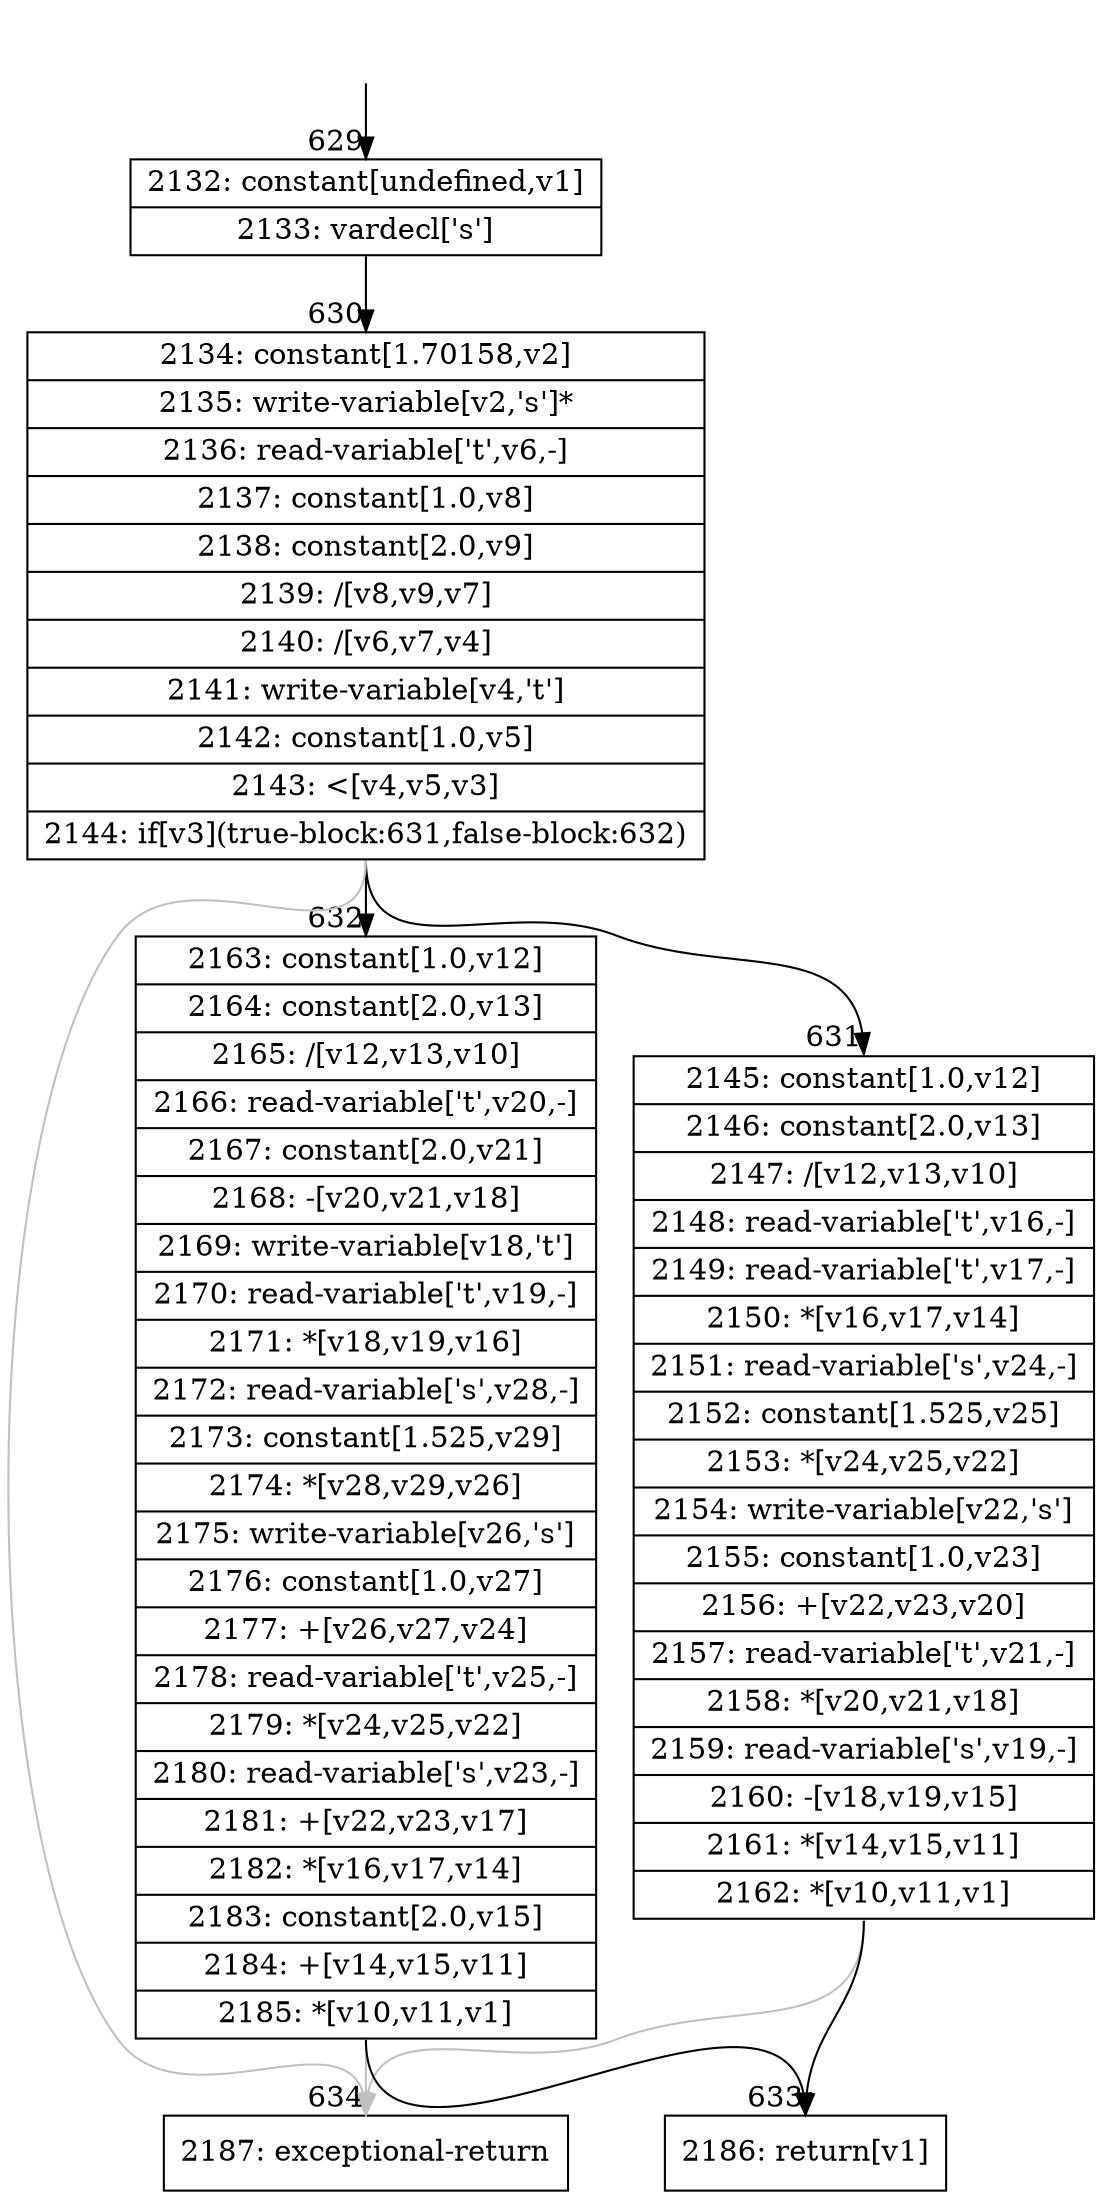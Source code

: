 digraph {
rankdir="TD"
BB_entry67[shape=none,label=""];
BB_entry67 -> BB629 [tailport=s, headport=n, headlabel="    629"]
BB629 [shape=record label="{2132: constant[undefined,v1]|2133: vardecl['s']}" ] 
BB629 -> BB630 [tailport=s, headport=n, headlabel="      630"]
BB630 [shape=record label="{2134: constant[1.70158,v2]|2135: write-variable[v2,'s']*|2136: read-variable['t',v6,-]|2137: constant[1.0,v8]|2138: constant[2.0,v9]|2139: /[v8,v9,v7]|2140: /[v6,v7,v4]|2141: write-variable[v4,'t']|2142: constant[1.0,v5]|2143: \<[v4,v5,v3]|2144: if[v3](true-block:631,false-block:632)}" ] 
BB630 -> BB631 [tailport=s, headport=n, headlabel="      631"]
BB630 -> BB632 [tailport=s, headport=n, headlabel="      632"]
BB630 -> BB634 [tailport=s, headport=n, color=gray, headlabel="      634"]
BB631 [shape=record label="{2145: constant[1.0,v12]|2146: constant[2.0,v13]|2147: /[v12,v13,v10]|2148: read-variable['t',v16,-]|2149: read-variable['t',v17,-]|2150: *[v16,v17,v14]|2151: read-variable['s',v24,-]|2152: constant[1.525,v25]|2153: *[v24,v25,v22]|2154: write-variable[v22,'s']|2155: constant[1.0,v23]|2156: +[v22,v23,v20]|2157: read-variable['t',v21,-]|2158: *[v20,v21,v18]|2159: read-variable['s',v19,-]|2160: -[v18,v19,v15]|2161: *[v14,v15,v11]|2162: *[v10,v11,v1]}" ] 
BB631 -> BB633 [tailport=s, headport=n, headlabel="      633"]
BB631 -> BB634 [tailport=s, headport=n, color=gray]
BB632 [shape=record label="{2163: constant[1.0,v12]|2164: constant[2.0,v13]|2165: /[v12,v13,v10]|2166: read-variable['t',v20,-]|2167: constant[2.0,v21]|2168: -[v20,v21,v18]|2169: write-variable[v18,'t']|2170: read-variable['t',v19,-]|2171: *[v18,v19,v16]|2172: read-variable['s',v28,-]|2173: constant[1.525,v29]|2174: *[v28,v29,v26]|2175: write-variable[v26,'s']|2176: constant[1.0,v27]|2177: +[v26,v27,v24]|2178: read-variable['t',v25,-]|2179: *[v24,v25,v22]|2180: read-variable['s',v23,-]|2181: +[v22,v23,v17]|2182: *[v16,v17,v14]|2183: constant[2.0,v15]|2184: +[v14,v15,v11]|2185: *[v10,v11,v1]}" ] 
BB632 -> BB633 [tailport=s, headport=n]
BB632 -> BB634 [tailport=s, headport=n, color=gray]
BB633 [shape=record label="{2186: return[v1]}" ] 
BB634 [shape=record label="{2187: exceptional-return}" ] 
//#$~ 645
}

